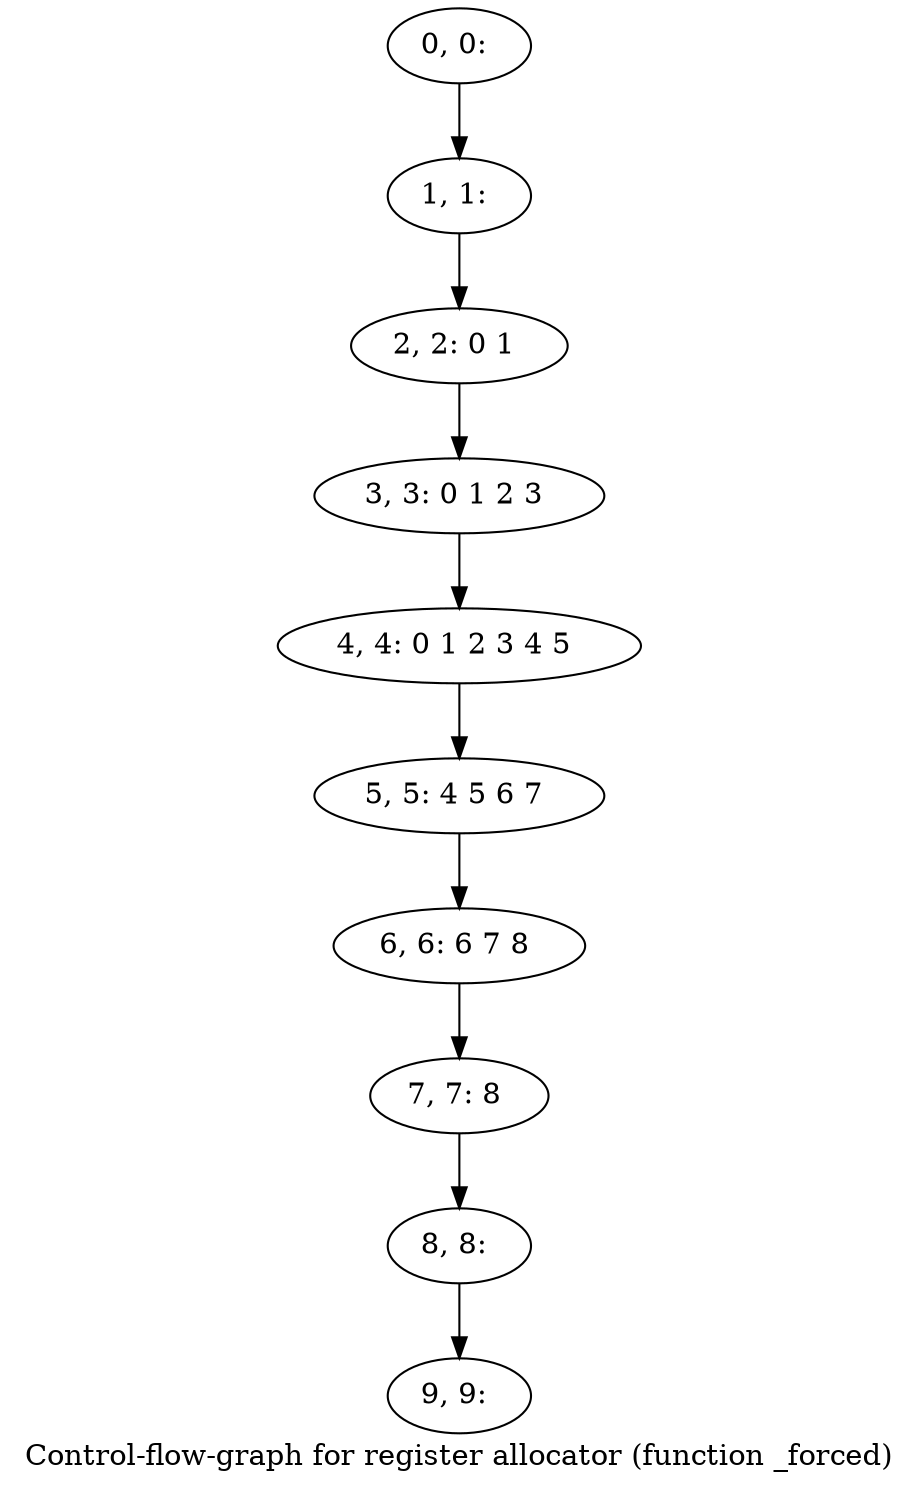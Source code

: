 digraph G {
graph [label="Control-flow-graph for register allocator (function _forced)"]
0[label="0, 0: "];
1[label="1, 1: "];
2[label="2, 2: 0 1 "];
3[label="3, 3: 0 1 2 3 "];
4[label="4, 4: 0 1 2 3 4 5 "];
5[label="5, 5: 4 5 6 7 "];
6[label="6, 6: 6 7 8 "];
7[label="7, 7: 8 "];
8[label="8, 8: "];
9[label="9, 9: "];
0->1 ;
1->2 ;
2->3 ;
3->4 ;
4->5 ;
5->6 ;
6->7 ;
7->8 ;
8->9 ;
}
